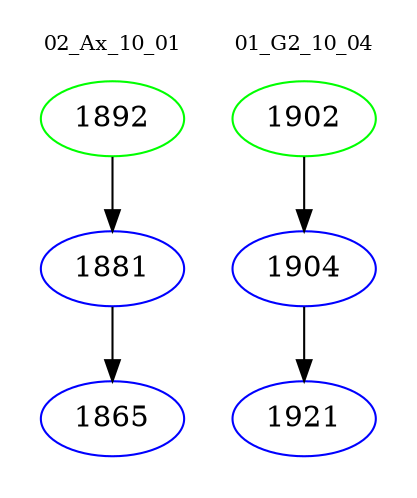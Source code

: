 digraph{
subgraph cluster_0 {
color = white
label = "02_Ax_10_01";
fontsize=10;
T0_1892 [label="1892", color="green"]
T0_1892 -> T0_1881 [color="black"]
T0_1881 [label="1881", color="blue"]
T0_1881 -> T0_1865 [color="black"]
T0_1865 [label="1865", color="blue"]
}
subgraph cluster_1 {
color = white
label = "01_G2_10_04";
fontsize=10;
T1_1902 [label="1902", color="green"]
T1_1902 -> T1_1904 [color="black"]
T1_1904 [label="1904", color="blue"]
T1_1904 -> T1_1921 [color="black"]
T1_1921 [label="1921", color="blue"]
}
}

